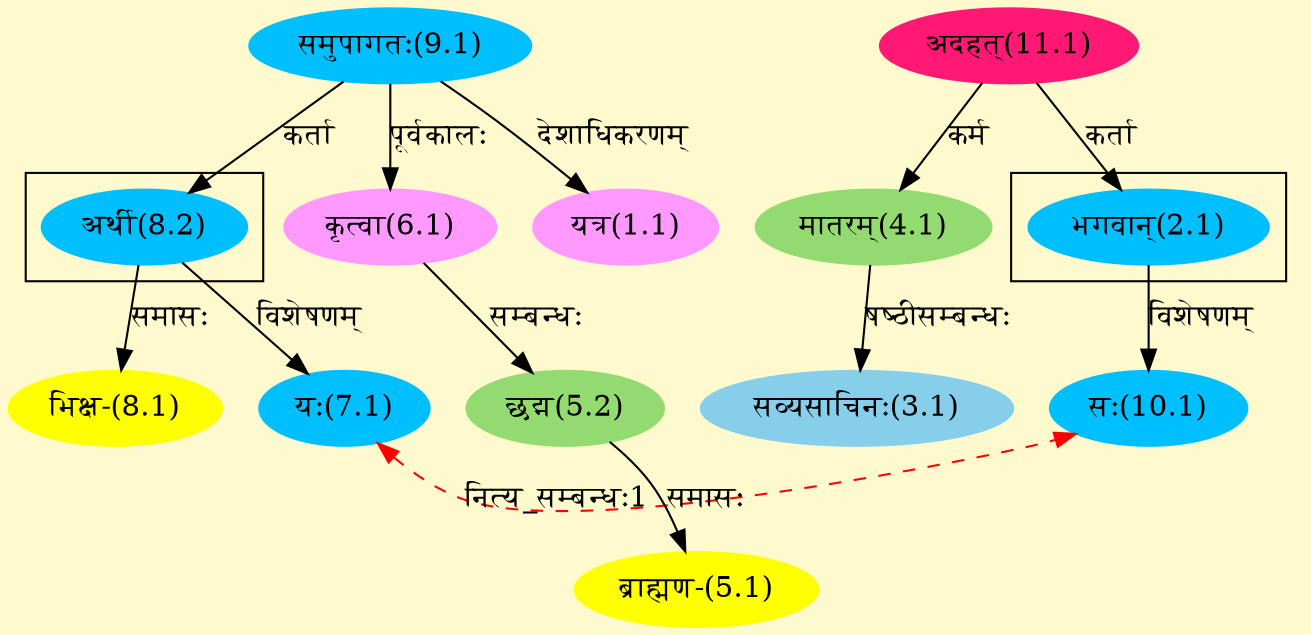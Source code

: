 digraph G{
rankdir=BT;
 compound=true;
 bgcolor="lemonchiffon1";

subgraph cluster_1{
Node7_1 [style=filled, color="#00BFFF" label = "यः(7.1)"]
Node8_2 [style=filled, color="#00BFFF" label = "अर्थी(8.2)"]

}

subgraph cluster_2{
Node10_1 [style=filled, color="#00BFFF" label = "सः(10.1)"]
Node2_1 [style=filled, color="#00BFFF" label = "भगवान्(2.1)"]

}
Node1_1 [style=filled, color="#FF99FF" label = "यत्र(1.1)"]
Node9_1 [style=filled, color="#00BFFF" label = "समुपागतः(9.1)"]
Node2_1 [style=filled, color="#00BFFF" label = "भगवान्(2.1)"]
Node11_1 [style=filled, color="#FF1975" label = "अदहत्(11.1)"]
Node3_1 [style=filled, color="#87CEEB" label = "सव्यसाचिनः(3.1)"]
Node4_1 [style=filled, color="#93DB70" label = "मातरम्(4.1)"]
Node5_1 [style=filled, color="#FFFF00" label = "ब्राह्मण-(5.1)"]
Node5_2 [style=filled, color="#93DB70" label = "छद्म(5.2)"]
Node6_1 [style=filled, color="#FF99FF" label = "कृत्वा(6.1)"]
Node7_1 [style=filled, color="#00BFFF" label = "यः(7.1)"]
Node10_1 [style=filled, color="#00BFFF" label = "सः(10.1)"]
Node8_1 [style=filled, color="#FFFF00" label = "भिक्ष-(8.1)"]
Node8_2 [style=filled, color="#00BFFF" label = "अर्थी(8.2)"]
{rank = same; Node7_1; Node10_1;}
/* Start of Relations section */

Node1_1 -> Node9_1 [  label="देशाधिकरणम्"  dir="back" ]
Node2_1 -> Node11_1 [  label="कर्ता"  dir="back" ]
Node3_1 -> Node4_1 [  label="षष्ठीसम्बन्धः"  dir="back" ]
Node4_1 -> Node11_1 [  label="कर्म"  dir="back" ]
Node5_1 -> Node5_2 [  label="समासः"  dir="back" ]
Node5_2 -> Node6_1 [  label="सम्बन्धः"  dir="back" ]
Node6_1 -> Node9_1 [  label="पूर्वकालः"  dir="back" ]
Node7_1 -> Node8_2 [  label="विशेषणम्"  dir="back" ]
Node7_1 -> Node10_1 [ style=dashed color="red" label="नित्य_सम्बन्धः1"  dir="both" ]
Node8_1 -> Node8_2 [  label="समासः"  dir="back" ]
Node8_2 -> Node9_1 [  label="कर्ता"  dir="back" ]
Node10_1 -> Node2_1 [  label="विशेषणम्"  dir="back" ]
}
